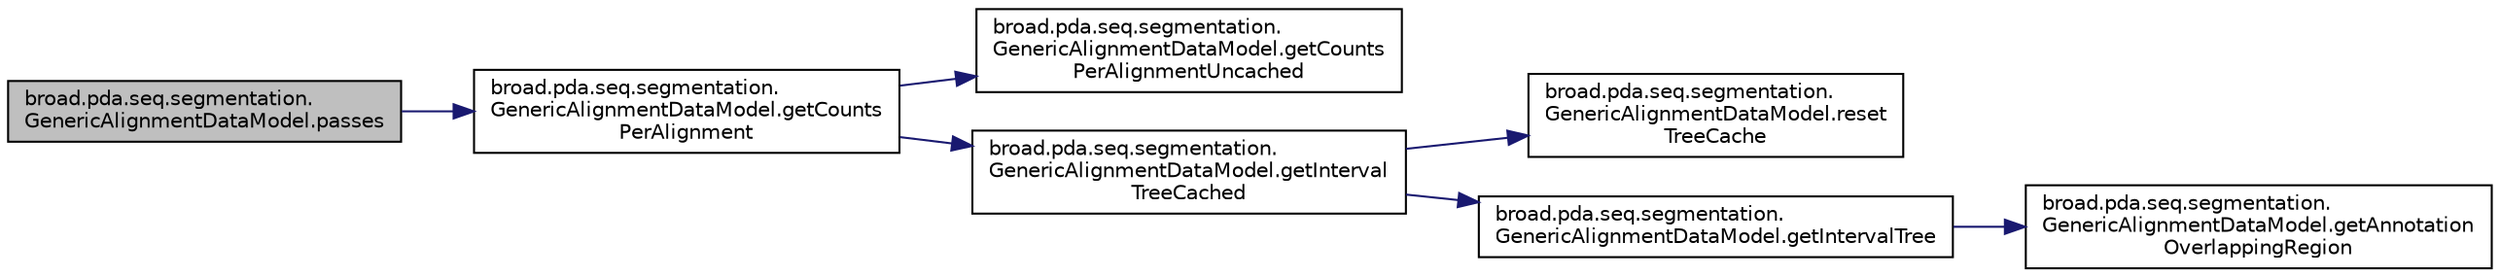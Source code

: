 digraph "broad.pda.seq.segmentation.GenericAlignmentDataModel.passes"
{
  edge [fontname="Helvetica",fontsize="10",labelfontname="Helvetica",labelfontsize="10"];
  node [fontname="Helvetica",fontsize="10",shape=record];
  rankdir="LR";
  Node1 [label="broad.pda.seq.segmentation.\lGenericAlignmentDataModel.passes",height=0.2,width=0.4,color="black", fillcolor="grey75", style="filled" fontcolor="black"];
  Node1 -> Node2 [color="midnightblue",fontsize="10",style="solid",fontname="Helvetica"];
  Node2 [label="broad.pda.seq.segmentation.\lGenericAlignmentDataModel.getCounts\lPerAlignment",height=0.2,width=0.4,color="black", fillcolor="white", style="filled",URL="$classbroad_1_1pda_1_1seq_1_1segmentation_1_1_generic_alignment_data_model.html#aa6cb75b59a4ff7425b03ea133699040c"];
  Node2 -> Node3 [color="midnightblue",fontsize="10",style="solid",fontname="Helvetica"];
  Node3 [label="broad.pda.seq.segmentation.\lGenericAlignmentDataModel.getCounts\lPerAlignmentUncached",height=0.2,width=0.4,color="black", fillcolor="white", style="filled",URL="$classbroad_1_1pda_1_1seq_1_1segmentation_1_1_generic_alignment_data_model.html#a73535e3b231500350fcd80a35d53ff6b"];
  Node2 -> Node4 [color="midnightblue",fontsize="10",style="solid",fontname="Helvetica"];
  Node4 [label="broad.pda.seq.segmentation.\lGenericAlignmentDataModel.getInterval\lTreeCached",height=0.2,width=0.4,color="black", fillcolor="white", style="filled",URL="$classbroad_1_1pda_1_1seq_1_1segmentation_1_1_generic_alignment_data_model.html#a5ebeb6683a55b7472d9eca5fbed51375"];
  Node4 -> Node5 [color="midnightblue",fontsize="10",style="solid",fontname="Helvetica"];
  Node5 [label="broad.pda.seq.segmentation.\lGenericAlignmentDataModel.reset\lTreeCache",height=0.2,width=0.4,color="black", fillcolor="white", style="filled",URL="$classbroad_1_1pda_1_1seq_1_1segmentation_1_1_generic_alignment_data_model.html#a1dd1f96e6b2ebf962e29448ada8327c4"];
  Node4 -> Node6 [color="midnightblue",fontsize="10",style="solid",fontname="Helvetica"];
  Node6 [label="broad.pda.seq.segmentation.\lGenericAlignmentDataModel.getIntervalTree",height=0.2,width=0.4,color="black", fillcolor="white", style="filled",URL="$classbroad_1_1pda_1_1seq_1_1segmentation_1_1_generic_alignment_data_model.html#a920d82b5606fe25f56d4075f8119a573"];
  Node6 -> Node7 [color="midnightblue",fontsize="10",style="solid",fontname="Helvetica"];
  Node7 [label="broad.pda.seq.segmentation.\lGenericAlignmentDataModel.getAnnotation\lOverlappingRegion",height=0.2,width=0.4,color="black", fillcolor="white", style="filled",URL="$classbroad_1_1pda_1_1seq_1_1segmentation_1_1_generic_alignment_data_model.html#a70112d8fb66b00e90e3e1c537ff152ce"];
}

